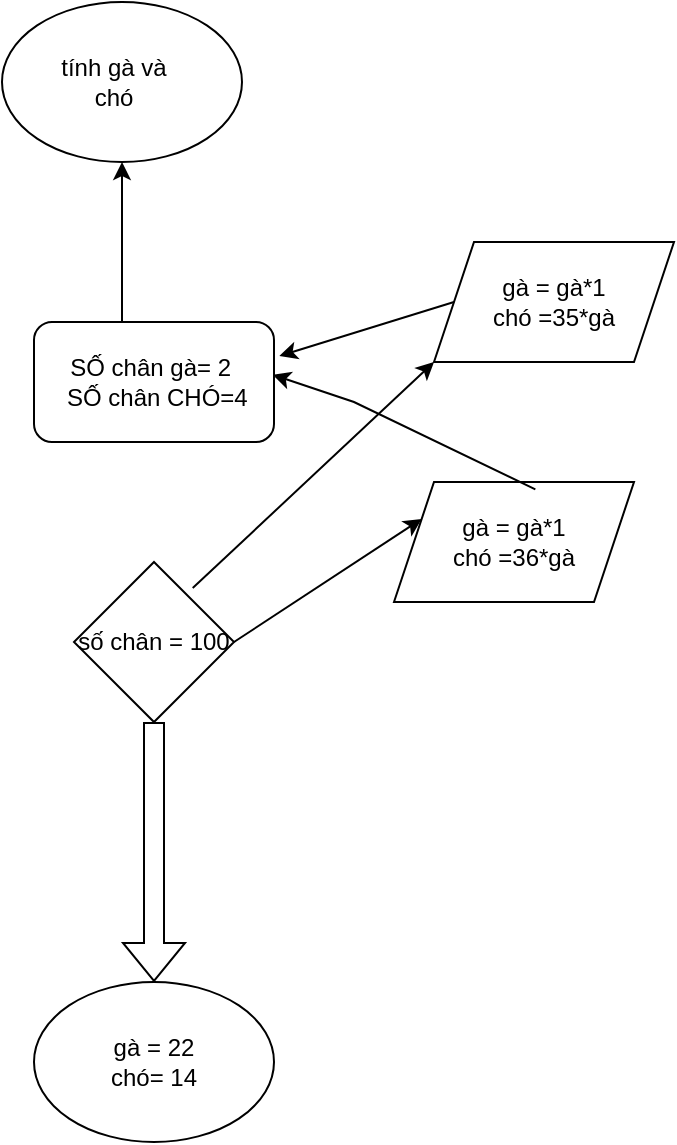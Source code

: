 <mxfile version="26.0.14">
  <diagram name="Trang-1" id="lB_0LJdroGU4JDrgFpay">
    <mxGraphModel dx="1018" dy="695" grid="1" gridSize="10" guides="1" tooltips="1" connect="1" arrows="1" fold="1" page="1" pageScale="1" pageWidth="827" pageHeight="1169" math="0" shadow="0">
      <root>
        <mxCell id="0" />
        <mxCell id="1" parent="0" />
        <mxCell id="s2ZmmZkqdj5AWuVZNPnq-1" value="" style="ellipse;whiteSpace=wrap;html=1;" vertex="1" parent="1">
          <mxGeometry x="294" y="80" width="120" height="80" as="geometry" />
        </mxCell>
        <mxCell id="s2ZmmZkqdj5AWuVZNPnq-2" value="" style="endArrow=classic;html=1;rounded=0;entryX=0.5;entryY=1;entryDx=0;entryDy=0;" edge="1" parent="1" target="s2ZmmZkqdj5AWuVZNPnq-1">
          <mxGeometry width="50" height="50" relative="1" as="geometry">
            <mxPoint x="354" y="240" as="sourcePoint" />
            <mxPoint x="320" y="260" as="targetPoint" />
          </mxGeometry>
        </mxCell>
        <mxCell id="s2ZmmZkqdj5AWuVZNPnq-6" value="tính gà và chó" style="text;html=1;align=center;verticalAlign=middle;whiteSpace=wrap;rounded=0;" vertex="1" parent="1">
          <mxGeometry x="320" y="105" width="60" height="30" as="geometry" />
        </mxCell>
        <mxCell id="s2ZmmZkqdj5AWuVZNPnq-7" value="SỐ chân gà= 2&amp;nbsp;&lt;div&gt;&amp;nbsp;SỐ chân CHÓ=4&lt;/div&gt;" style="text;html=1;align=center;verticalAlign=middle;whiteSpace=wrap;rounded=0;" vertex="1" parent="1">
          <mxGeometry x="324" y="260" width="116" height="30" as="geometry" />
        </mxCell>
        <mxCell id="s2ZmmZkqdj5AWuVZNPnq-21" value="số chân = 100" style="rhombus;whiteSpace=wrap;html=1;" vertex="1" parent="1">
          <mxGeometry x="330" y="360" width="80" height="80" as="geometry" />
        </mxCell>
        <mxCell id="s2ZmmZkqdj5AWuVZNPnq-23" value="gà = gà*1&lt;div&gt;chó =36*gà&lt;/div&gt;" style="shape=parallelogram;perimeter=parallelogramPerimeter;whiteSpace=wrap;html=1;fixedSize=1;" vertex="1" parent="1">
          <mxGeometry x="490" y="320" width="120" height="60" as="geometry" />
        </mxCell>
        <mxCell id="s2ZmmZkqdj5AWuVZNPnq-26" value="" style="endArrow=classic;html=1;rounded=0;entryX=0.908;entryY=0.211;entryDx=0;entryDy=0;exitX=0.589;exitY=0.061;exitDx=0;exitDy=0;exitPerimeter=0;entryPerimeter=0;" edge="1" parent="1" source="s2ZmmZkqdj5AWuVZNPnq-23" target="s2ZmmZkqdj5AWuVZNPnq-7">
          <mxGeometry width="50" height="50" relative="1" as="geometry">
            <mxPoint x="690" y="620" as="sourcePoint" />
            <mxPoint x="450" y="270" as="targetPoint" />
            <Array as="points">
              <mxPoint x="470" y="280" />
            </Array>
          </mxGeometry>
        </mxCell>
        <mxCell id="s2ZmmZkqdj5AWuVZNPnq-27" value="" style="endArrow=classic;html=1;rounded=0;exitX=1;exitY=0.5;exitDx=0;exitDy=0;entryX=0;entryY=0.25;entryDx=0;entryDy=0;" edge="1" parent="1" source="s2ZmmZkqdj5AWuVZNPnq-21" target="s2ZmmZkqdj5AWuVZNPnq-23">
          <mxGeometry width="50" height="50" relative="1" as="geometry">
            <mxPoint x="690" y="620" as="sourcePoint" />
            <mxPoint x="740" y="570" as="targetPoint" />
          </mxGeometry>
        </mxCell>
        <mxCell id="s2ZmmZkqdj5AWuVZNPnq-28" value="" style="shape=flexArrow;endArrow=classic;html=1;rounded=0;exitX=0.5;exitY=1;exitDx=0;exitDy=0;" edge="1" parent="1" source="s2ZmmZkqdj5AWuVZNPnq-21">
          <mxGeometry width="50" height="50" relative="1" as="geometry">
            <mxPoint x="360" y="620" as="sourcePoint" />
            <mxPoint x="370" y="570" as="targetPoint" />
          </mxGeometry>
        </mxCell>
        <mxCell id="s2ZmmZkqdj5AWuVZNPnq-29" value="gà = gà*1&lt;div&gt;chó =35*gà&lt;/div&gt;" style="shape=parallelogram;perimeter=parallelogramPerimeter;whiteSpace=wrap;html=1;fixedSize=1;" vertex="1" parent="1">
          <mxGeometry x="510" y="200" width="120" height="60" as="geometry" />
        </mxCell>
        <mxCell id="s2ZmmZkqdj5AWuVZNPnq-33" value="SỐ chân gà= 2&amp;nbsp;&lt;div&gt;&amp;nbsp;SỐ chân CHÓ=4&lt;/div&gt;" style="rounded=1;whiteSpace=wrap;html=1;" vertex="1" parent="1">
          <mxGeometry x="310" y="240" width="120" height="60" as="geometry" />
        </mxCell>
        <mxCell id="s2ZmmZkqdj5AWuVZNPnq-34" value="" style="endArrow=classic;html=1;rounded=0;exitX=0.742;exitY=0.163;exitDx=0;exitDy=0;exitPerimeter=0;entryX=0;entryY=1;entryDx=0;entryDy=0;" edge="1" parent="1" source="s2ZmmZkqdj5AWuVZNPnq-21" target="s2ZmmZkqdj5AWuVZNPnq-29">
          <mxGeometry width="50" height="50" relative="1" as="geometry">
            <mxPoint x="550" y="310" as="sourcePoint" />
            <mxPoint x="600" y="260" as="targetPoint" />
          </mxGeometry>
        </mxCell>
        <mxCell id="s2ZmmZkqdj5AWuVZNPnq-35" value="" style="endArrow=classic;html=1;rounded=0;entryX=0.937;entryY=-0.1;entryDx=0;entryDy=0;entryPerimeter=0;exitX=0;exitY=0.5;exitDx=0;exitDy=0;" edge="1" parent="1" source="s2ZmmZkqdj5AWuVZNPnq-29" target="s2ZmmZkqdj5AWuVZNPnq-7">
          <mxGeometry width="50" height="50" relative="1" as="geometry">
            <mxPoint x="550" y="300" as="sourcePoint" />
            <mxPoint x="620" y="270" as="targetPoint" />
          </mxGeometry>
        </mxCell>
        <mxCell id="s2ZmmZkqdj5AWuVZNPnq-37" value="gà = 22&lt;div&gt;chó= 14&lt;/div&gt;" style="ellipse;whiteSpace=wrap;html=1;" vertex="1" parent="1">
          <mxGeometry x="310" y="570" width="120" height="80" as="geometry" />
        </mxCell>
      </root>
    </mxGraphModel>
  </diagram>
</mxfile>
